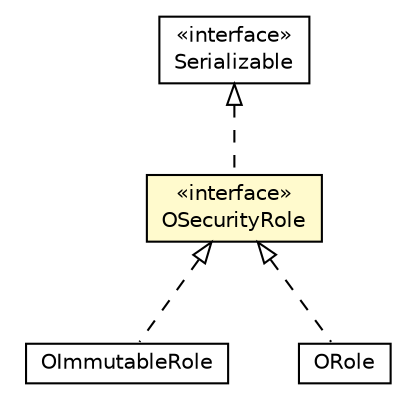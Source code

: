 #!/usr/local/bin/dot
#
# Class diagram 
# Generated by UMLGraph version R5_6-24-gf6e263 (http://www.umlgraph.org/)
#

digraph G {
	edge [fontname="Helvetica",fontsize=10,labelfontname="Helvetica",labelfontsize=10];
	node [fontname="Helvetica",fontsize=10,shape=plaintext];
	nodesep=0.25;
	ranksep=0.5;
	// com.orientechnologies.orient.core.metadata.security.OSecurityRole
	c3627804 [label=<<table title="com.orientechnologies.orient.core.metadata.security.OSecurityRole" border="0" cellborder="1" cellspacing="0" cellpadding="2" port="p" bgcolor="lemonChiffon" href="./OSecurityRole.html">
		<tr><td><table border="0" cellspacing="0" cellpadding="1">
<tr><td align="center" balign="center"> &#171;interface&#187; </td></tr>
<tr><td align="center" balign="center"> OSecurityRole </td></tr>
		</table></td></tr>
		</table>>, URL="./OSecurityRole.html", fontname="Helvetica", fontcolor="black", fontsize=10.0];
	// com.orientechnologies.orient.core.metadata.security.OImmutableRole
	c3627809 [label=<<table title="com.orientechnologies.orient.core.metadata.security.OImmutableRole" border="0" cellborder="1" cellspacing="0" cellpadding="2" port="p" href="./OImmutableRole.html">
		<tr><td><table border="0" cellspacing="0" cellpadding="1">
<tr><td align="center" balign="center"> OImmutableRole </td></tr>
		</table></td></tr>
		</table>>, URL="./OImmutableRole.html", fontname="Helvetica", fontcolor="black", fontsize=10.0];
	// com.orientechnologies.orient.core.metadata.security.ORole
	c3627822 [label=<<table title="com.orientechnologies.orient.core.metadata.security.ORole" border="0" cellborder="1" cellspacing="0" cellpadding="2" port="p" href="./ORole.html">
		<tr><td><table border="0" cellspacing="0" cellpadding="1">
<tr><td align="center" balign="center"> ORole </td></tr>
		</table></td></tr>
		</table>>, URL="./ORole.html", fontname="Helvetica", fontcolor="black", fontsize=10.0];
	//com.orientechnologies.orient.core.metadata.security.OSecurityRole implements java.io.Serializable
	c3629472:p -> c3627804:p [dir=back,arrowtail=empty,style=dashed];
	//com.orientechnologies.orient.core.metadata.security.OImmutableRole implements com.orientechnologies.orient.core.metadata.security.OSecurityRole
	c3627804:p -> c3627809:p [dir=back,arrowtail=empty,style=dashed];
	//com.orientechnologies.orient.core.metadata.security.ORole implements com.orientechnologies.orient.core.metadata.security.OSecurityRole
	c3627804:p -> c3627822:p [dir=back,arrowtail=empty,style=dashed];
	// java.io.Serializable
	c3629472 [label=<<table title="java.io.Serializable" border="0" cellborder="1" cellspacing="0" cellpadding="2" port="p" href="http://java.sun.com/j2se/1.4.2/docs/api/java/io/Serializable.html">
		<tr><td><table border="0" cellspacing="0" cellpadding="1">
<tr><td align="center" balign="center"> &#171;interface&#187; </td></tr>
<tr><td align="center" balign="center"> Serializable </td></tr>
		</table></td></tr>
		</table>>, URL="http://java.sun.com/j2se/1.4.2/docs/api/java/io/Serializable.html", fontname="Helvetica", fontcolor="black", fontsize=10.0];
}

